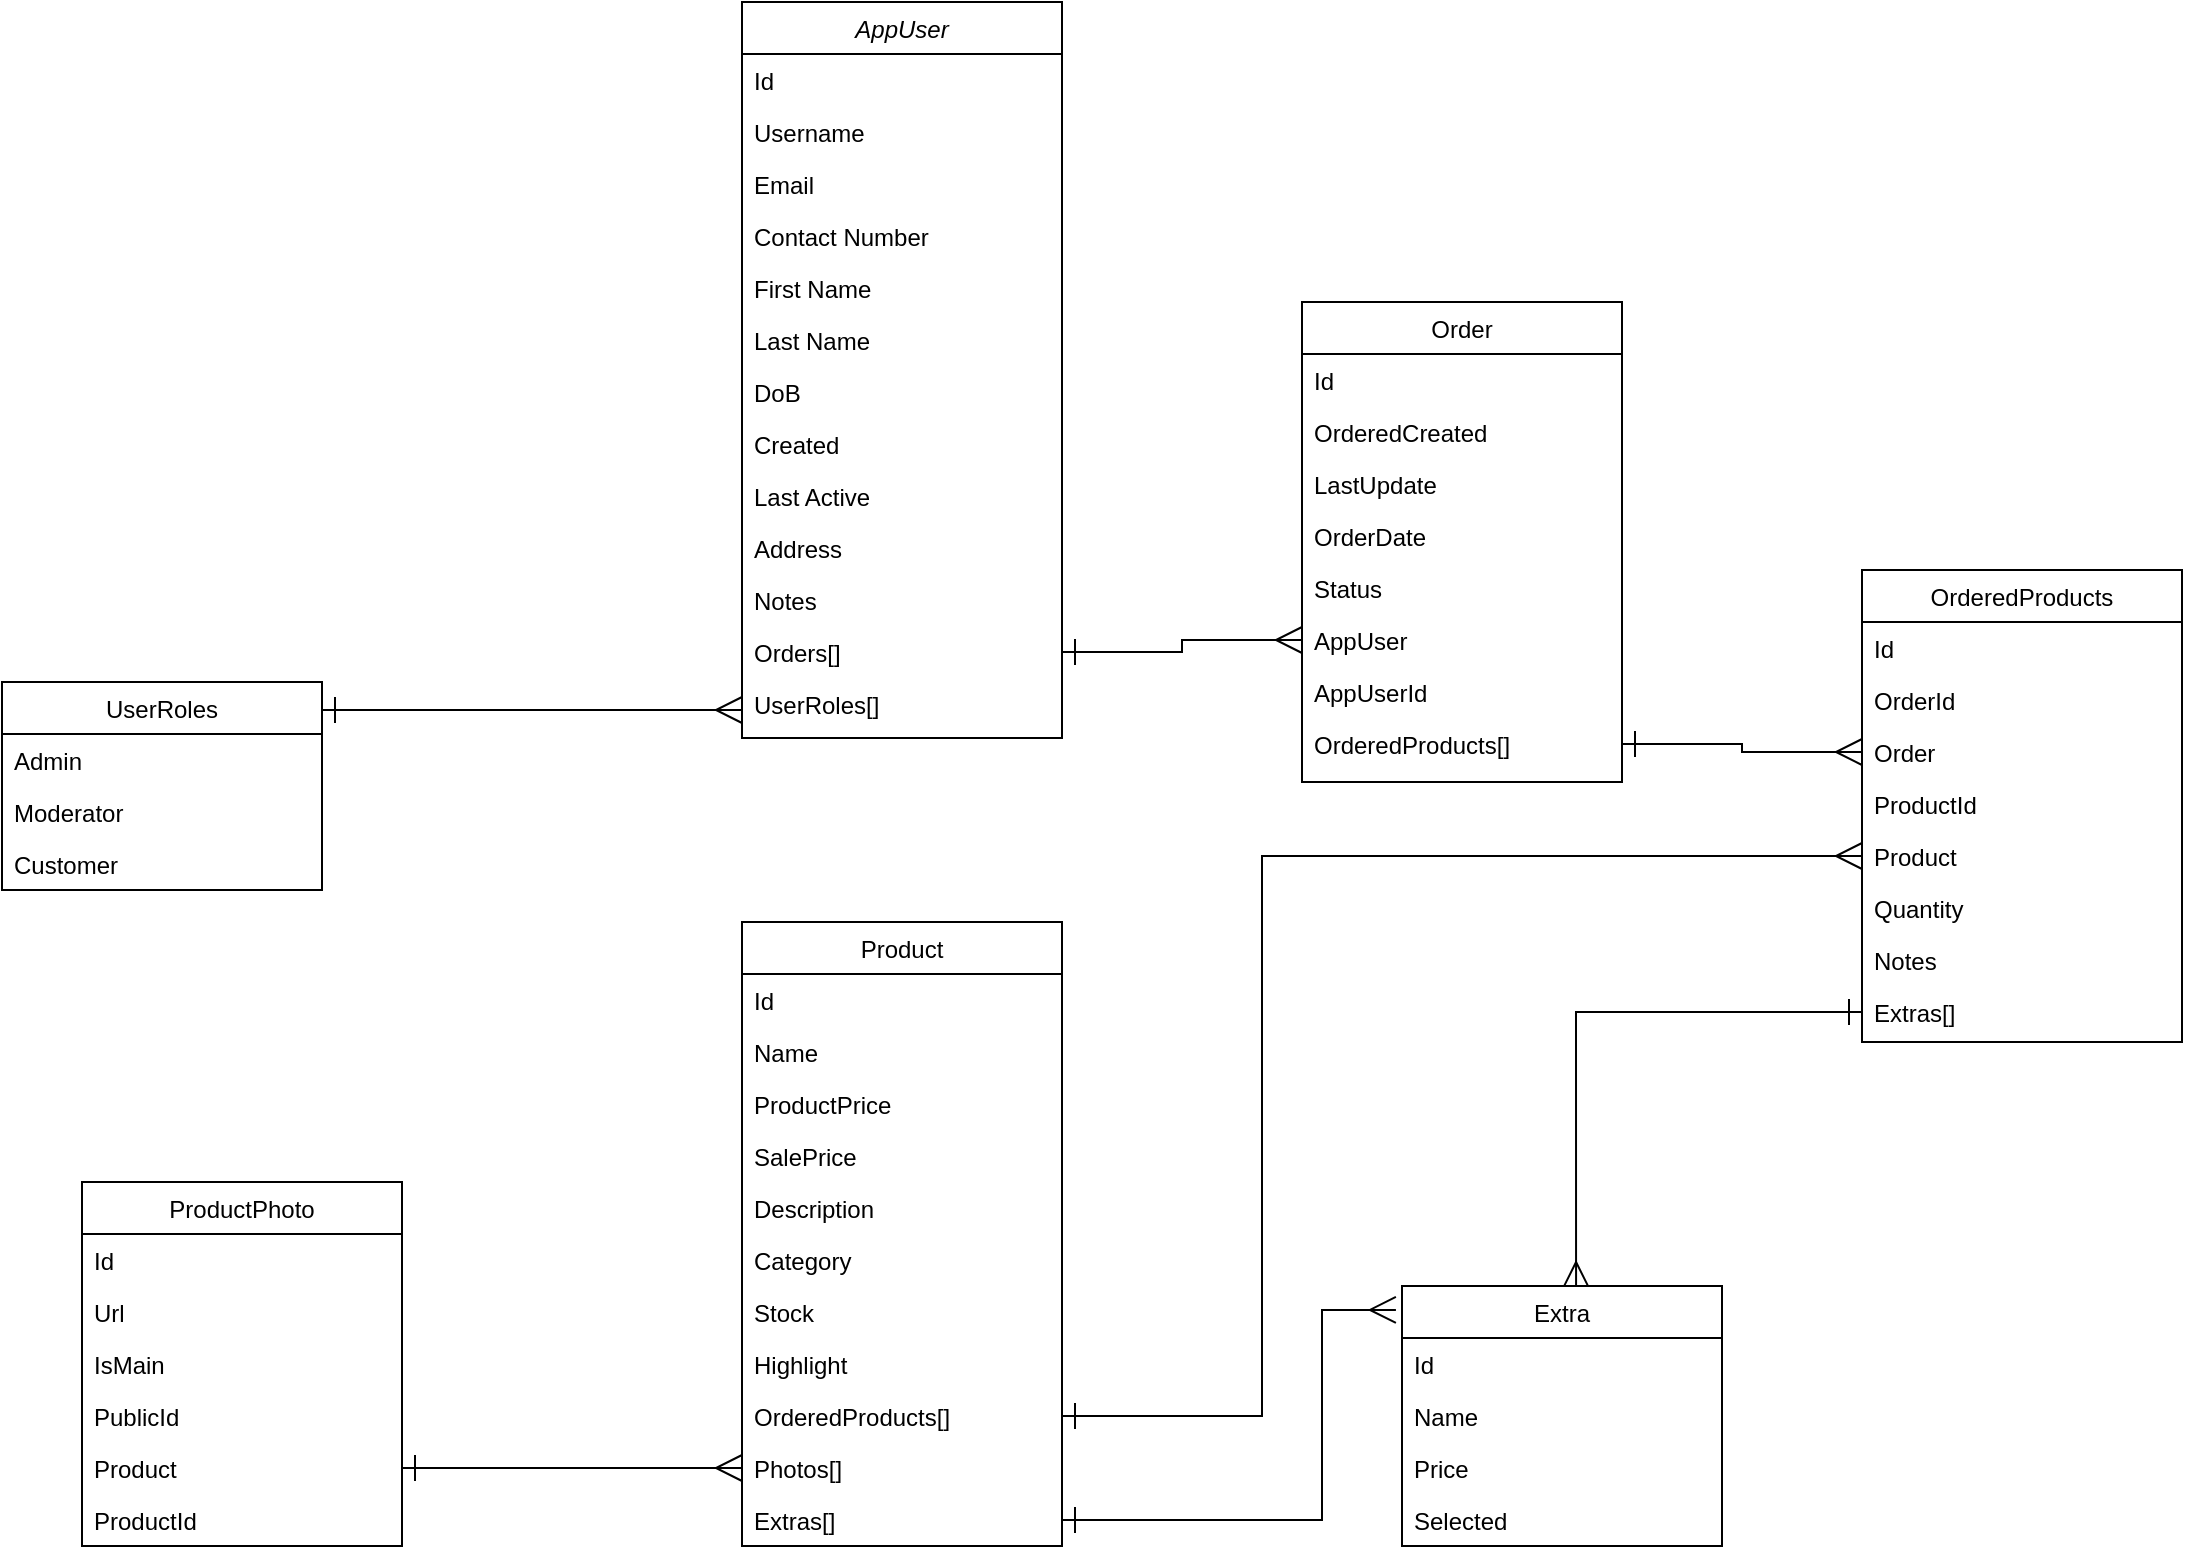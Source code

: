 <mxfile version="14.4.4" type="device"><diagram id="C5RBs43oDa-KdzZeNtuy" name="Page-1"><mxGraphModel dx="946" dy="557" grid="1" gridSize="10" guides="1" tooltips="1" connect="1" arrows="1" fold="1" page="1" pageScale="1" pageWidth="827" pageHeight="1169" math="0" shadow="0"><root><mxCell id="WIyWlLk6GJQsqaUBKTNV-0"/><mxCell id="WIyWlLk6GJQsqaUBKTNV-1" parent="WIyWlLk6GJQsqaUBKTNV-0"/><mxCell id="zkfFHV4jXpPFQw0GAbJ--12" value="" style="endArrow=ERmany;endFill=0;shadow=0;strokeWidth=1;rounded=0;edgeStyle=elbowEdgeStyle;elbow=vertical;startArrow=ERone;startFill=0;endSize=11;startSize=11;" parent="WIyWlLk6GJQsqaUBKTNV-1" source="zkfFHV4jXpPFQw0GAbJ--6" target="zkfFHV4jXpPFQw0GAbJ--0" edge="1"><mxGeometry width="160" relative="1" as="geometry"><mxPoint x="400" y="373" as="sourcePoint"/><mxPoint x="400" y="373" as="targetPoint"/></mxGeometry></mxCell><mxCell id="HR0y-eLRxOjNItZJOSBH-28" style="edgeStyle=orthogonalEdgeStyle;rounded=0;orthogonalLoop=1;jettySize=auto;html=1;exitX=1;exitY=0.5;exitDx=0;exitDy=0;entryX=0;entryY=0.5;entryDx=0;entryDy=0;startArrow=ERone;startFill=0;startSize=11;endArrow=ERmany;endFill=0;endSize=11;strokeColor=#000000;strokeWidth=1;" parent="WIyWlLk6GJQsqaUBKTNV-1" source="zkfFHV4jXpPFQw0GAbJ--25" target="HR0y-eLRxOjNItZJOSBH-16" edge="1"><mxGeometry relative="1" as="geometry"/></mxCell><mxCell id="HR0y-eLRxOjNItZJOSBH-44" style="edgeStyle=orthogonalEdgeStyle;rounded=0;orthogonalLoop=1;jettySize=auto;html=1;exitX=1;exitY=0.5;exitDx=0;exitDy=0;entryX=0;entryY=0.5;entryDx=0;entryDy=0;startArrow=ERone;startFill=0;startSize=11;endArrow=ERmany;endFill=0;endSize=11;strokeColor=#000000;strokeWidth=1;" parent="WIyWlLk6GJQsqaUBKTNV-1" source="HR0y-eLRxOjNItZJOSBH-40" target="HR0y-eLRxOjNItZJOSBH-19" edge="1"><mxGeometry relative="1" as="geometry"><Array as="points"><mxPoint x="680" y="767"/><mxPoint x="680" y="487"/></Array></mxGeometry></mxCell><mxCell id="HR0y-eLRxOjNItZJOSBH-57" style="edgeStyle=orthogonalEdgeStyle;rounded=0;orthogonalLoop=1;jettySize=auto;html=1;exitX=1;exitY=0.5;exitDx=0;exitDy=0;entryX=0;entryY=0.5;entryDx=0;entryDy=0;startArrow=ERone;startFill=0;startSize=11;endArrow=ERmany;endFill=0;endSize=11;strokeColor=#000000;strokeWidth=1;" parent="WIyWlLk6GJQsqaUBKTNV-1" source="HR0y-eLRxOjNItZJOSBH-50" target="HR0y-eLRxOjNItZJOSBH-42" edge="1"><mxGeometry relative="1" as="geometry"/></mxCell><mxCell id="HR0y-eLRxOjNItZJOSBH-65" style="edgeStyle=orthogonalEdgeStyle;rounded=0;orthogonalLoop=1;jettySize=auto;html=1;exitX=1;exitY=0.5;exitDx=0;exitDy=0;entryX=-0.019;entryY=0.092;entryDx=0;entryDy=0;entryPerimeter=0;startArrow=ERone;startFill=0;startSize=11;endArrow=ERmany;endFill=0;endSize=11;strokeColor=#000000;strokeWidth=1;" parent="WIyWlLk6GJQsqaUBKTNV-1" source="HR0y-eLRxOjNItZJOSBH-41" target="HR0y-eLRxOjNItZJOSBH-58" edge="1"><mxGeometry relative="1" as="geometry"><Array as="points"><mxPoint x="710" y="819"/><mxPoint x="710" y="714"/></Array></mxGeometry></mxCell><mxCell id="HR0y-eLRxOjNItZJOSBH-66" style="edgeStyle=orthogonalEdgeStyle;rounded=0;orthogonalLoop=1;jettySize=auto;html=1;exitX=0;exitY=0.5;exitDx=0;exitDy=0;entryX=0.544;entryY=0.008;entryDx=0;entryDy=0;entryPerimeter=0;startArrow=ERone;startFill=0;startSize=11;endArrow=ERmany;endFill=0;endSize=11;strokeColor=#000000;strokeWidth=1;" parent="WIyWlLk6GJQsqaUBKTNV-1" source="HR0y-eLRxOjNItZJOSBH-30" target="HR0y-eLRxOjNItZJOSBH-58" edge="1"><mxGeometry relative="1" as="geometry"/></mxCell><mxCell id="zkfFHV4jXpPFQw0GAbJ--0" value="AppUser" style="swimlane;fontStyle=2;align=center;verticalAlign=top;childLayout=stackLayout;horizontal=1;startSize=26;horizontalStack=0;resizeParent=1;resizeLast=0;collapsible=1;marginBottom=0;rounded=0;shadow=0;strokeWidth=1;" parent="WIyWlLk6GJQsqaUBKTNV-1" vertex="1"><mxGeometry x="420" y="60" width="160" height="368" as="geometry"><mxRectangle x="230" y="140" width="160" height="26" as="alternateBounds"/></mxGeometry></mxCell><mxCell id="zkfFHV4jXpPFQw0GAbJ--1" value="Id" style="text;align=left;verticalAlign=top;spacingLeft=4;spacingRight=4;overflow=hidden;rotatable=0;points=[[0,0.5],[1,0.5]];portConstraint=eastwest;" parent="zkfFHV4jXpPFQw0GAbJ--0" vertex="1"><mxGeometry y="26" width="160" height="26" as="geometry"/></mxCell><mxCell id="HR0y-eLRxOjNItZJOSBH-10" value="Username" style="text;align=left;verticalAlign=top;spacingLeft=4;spacingRight=4;overflow=hidden;rotatable=0;points=[[0,0.5],[1,0.5]];portConstraint=eastwest;" parent="zkfFHV4jXpPFQw0GAbJ--0" vertex="1"><mxGeometry y="52" width="160" height="26" as="geometry"/></mxCell><mxCell id="zkfFHV4jXpPFQw0GAbJ--3" value="Email" style="text;align=left;verticalAlign=top;spacingLeft=4;spacingRight=4;overflow=hidden;rotatable=0;points=[[0,0.5],[1,0.5]];portConstraint=eastwest;rounded=0;shadow=0;html=0;" parent="zkfFHV4jXpPFQw0GAbJ--0" vertex="1"><mxGeometry y="78" width="160" height="26" as="geometry"/></mxCell><mxCell id="zkfFHV4jXpPFQw0GAbJ--2" value="Contact Number" style="text;align=left;verticalAlign=top;spacingLeft=4;spacingRight=4;overflow=hidden;rotatable=0;points=[[0,0.5],[1,0.5]];portConstraint=eastwest;rounded=0;shadow=0;html=0;" parent="zkfFHV4jXpPFQw0GAbJ--0" vertex="1"><mxGeometry y="104" width="160" height="26" as="geometry"/></mxCell><mxCell id="HR0y-eLRxOjNItZJOSBH-0" value="First Name" style="text;align=left;verticalAlign=top;spacingLeft=4;spacingRight=4;overflow=hidden;rotatable=0;points=[[0,0.5],[1,0.5]];portConstraint=eastwest;rounded=0;shadow=0;html=0;" parent="zkfFHV4jXpPFQw0GAbJ--0" vertex="1"><mxGeometry y="130" width="160" height="26" as="geometry"/></mxCell><mxCell id="HR0y-eLRxOjNItZJOSBH-1" value="Last Name" style="text;align=left;verticalAlign=top;spacingLeft=4;spacingRight=4;overflow=hidden;rotatable=0;points=[[0,0.5],[1,0.5]];portConstraint=eastwest;rounded=0;shadow=0;html=0;" parent="zkfFHV4jXpPFQw0GAbJ--0" vertex="1"><mxGeometry y="156" width="160" height="26" as="geometry"/></mxCell><mxCell id="HR0y-eLRxOjNItZJOSBH-5" value="DoB" style="text;align=left;verticalAlign=top;spacingLeft=4;spacingRight=4;overflow=hidden;rotatable=0;points=[[0,0.5],[1,0.5]];portConstraint=eastwest;rounded=0;shadow=0;html=0;" parent="zkfFHV4jXpPFQw0GAbJ--0" vertex="1"><mxGeometry y="182" width="160" height="26" as="geometry"/></mxCell><mxCell id="HR0y-eLRxOjNItZJOSBH-2" value="Created" style="text;align=left;verticalAlign=top;spacingLeft=4;spacingRight=4;overflow=hidden;rotatable=0;points=[[0,0.5],[1,0.5]];portConstraint=eastwest;rounded=0;shadow=0;html=0;" parent="zkfFHV4jXpPFQw0GAbJ--0" vertex="1"><mxGeometry y="208" width="160" height="26" as="geometry"/></mxCell><mxCell id="HR0y-eLRxOjNItZJOSBH-3" value="Last Active" style="text;align=left;verticalAlign=top;spacingLeft=4;spacingRight=4;overflow=hidden;rotatable=0;points=[[0,0.5],[1,0.5]];portConstraint=eastwest;rounded=0;shadow=0;html=0;" parent="zkfFHV4jXpPFQw0GAbJ--0" vertex="1"><mxGeometry y="234" width="160" height="26" as="geometry"/></mxCell><mxCell id="HR0y-eLRxOjNItZJOSBH-4" value="Address" style="text;align=left;verticalAlign=top;spacingLeft=4;spacingRight=4;overflow=hidden;rotatable=0;points=[[0,0.5],[1,0.5]];portConstraint=eastwest;rounded=0;shadow=0;html=0;" parent="zkfFHV4jXpPFQw0GAbJ--0" vertex="1"><mxGeometry y="260" width="160" height="26" as="geometry"/></mxCell><mxCell id="HR0y-eLRxOjNItZJOSBH-6" value="Notes" style="text;align=left;verticalAlign=top;spacingLeft=4;spacingRight=4;overflow=hidden;rotatable=0;points=[[0,0.5],[1,0.5]];portConstraint=eastwest;rounded=0;shadow=0;html=0;" parent="zkfFHV4jXpPFQw0GAbJ--0" vertex="1"><mxGeometry y="286" width="160" height="26" as="geometry"/></mxCell><mxCell id="HR0y-eLRxOjNItZJOSBH-7" value="Orders[]" style="text;align=left;verticalAlign=top;spacingLeft=4;spacingRight=4;overflow=hidden;rotatable=0;points=[[0,0.5],[1,0.5]];portConstraint=eastwest;rounded=0;shadow=0;html=0;" parent="zkfFHV4jXpPFQw0GAbJ--0" vertex="1"><mxGeometry y="312" width="160" height="26" as="geometry"/></mxCell><mxCell id="HR0y-eLRxOjNItZJOSBH-8" value="UserRoles[]" style="text;align=left;verticalAlign=top;spacingLeft=4;spacingRight=4;overflow=hidden;rotatable=0;points=[[0,0.5],[1,0.5]];portConstraint=eastwest;rounded=0;shadow=0;html=0;" parent="zkfFHV4jXpPFQw0GAbJ--0" vertex="1"><mxGeometry y="338" width="160" height="26" as="geometry"/></mxCell><mxCell id="zkfFHV4jXpPFQw0GAbJ--6" value="UserRoles" style="swimlane;fontStyle=0;align=center;verticalAlign=top;childLayout=stackLayout;horizontal=1;startSize=26;horizontalStack=0;resizeParent=1;resizeLast=0;collapsible=1;marginBottom=0;rounded=0;shadow=0;strokeWidth=1;" parent="WIyWlLk6GJQsqaUBKTNV-1" vertex="1"><mxGeometry x="50" y="400" width="160" height="104" as="geometry"><mxRectangle x="130" y="380" width="160" height="26" as="alternateBounds"/></mxGeometry></mxCell><mxCell id="zkfFHV4jXpPFQw0GAbJ--7" value="Admin" style="text;align=left;verticalAlign=top;spacingLeft=4;spacingRight=4;overflow=hidden;rotatable=0;points=[[0,0.5],[1,0.5]];portConstraint=eastwest;" parent="zkfFHV4jXpPFQw0GAbJ--6" vertex="1"><mxGeometry y="26" width="160" height="26" as="geometry"/></mxCell><mxCell id="zkfFHV4jXpPFQw0GAbJ--8" value="Moderator" style="text;align=left;verticalAlign=top;spacingLeft=4;spacingRight=4;overflow=hidden;rotatable=0;points=[[0,0.5],[1,0.5]];portConstraint=eastwest;rounded=0;shadow=0;html=0;" parent="zkfFHV4jXpPFQw0GAbJ--6" vertex="1"><mxGeometry y="52" width="160" height="26" as="geometry"/></mxCell><mxCell id="zkfFHV4jXpPFQw0GAbJ--10" value="Customer" style="text;align=left;verticalAlign=top;spacingLeft=4;spacingRight=4;overflow=hidden;rotatable=0;points=[[0,0.5],[1,0.5]];portConstraint=eastwest;fontStyle=0" parent="zkfFHV4jXpPFQw0GAbJ--6" vertex="1"><mxGeometry y="78" width="160" height="26" as="geometry"/></mxCell><mxCell id="zkfFHV4jXpPFQw0GAbJ--17" value="Order" style="swimlane;fontStyle=0;align=center;verticalAlign=top;childLayout=stackLayout;horizontal=1;startSize=26;horizontalStack=0;resizeParent=1;resizeLast=0;collapsible=1;marginBottom=0;rounded=0;shadow=0;strokeWidth=1;" parent="WIyWlLk6GJQsqaUBKTNV-1" vertex="1"><mxGeometry x="700" y="210" width="160" height="240" as="geometry"><mxRectangle x="550" y="140" width="160" height="26" as="alternateBounds"/></mxGeometry></mxCell><mxCell id="zkfFHV4jXpPFQw0GAbJ--18" value="Id" style="text;align=left;verticalAlign=top;spacingLeft=4;spacingRight=4;overflow=hidden;rotatable=0;points=[[0,0.5],[1,0.5]];portConstraint=eastwest;" parent="zkfFHV4jXpPFQw0GAbJ--17" vertex="1"><mxGeometry y="26" width="160" height="26" as="geometry"/></mxCell><mxCell id="zkfFHV4jXpPFQw0GAbJ--19" value="OrderedCreated" style="text;align=left;verticalAlign=top;spacingLeft=4;spacingRight=4;overflow=hidden;rotatable=0;points=[[0,0.5],[1,0.5]];portConstraint=eastwest;rounded=0;shadow=0;html=0;" parent="zkfFHV4jXpPFQw0GAbJ--17" vertex="1"><mxGeometry y="52" width="160" height="26" as="geometry"/></mxCell><mxCell id="FrRKxfFvUBb-EI-mKE_q-1" value="LastUpdate" style="text;align=left;verticalAlign=top;spacingLeft=4;spacingRight=4;overflow=hidden;rotatable=0;points=[[0,0.5],[1,0.5]];portConstraint=eastwest;rounded=0;shadow=0;html=0;" vertex="1" parent="zkfFHV4jXpPFQw0GAbJ--17"><mxGeometry y="78" width="160" height="26" as="geometry"/></mxCell><mxCell id="zkfFHV4jXpPFQw0GAbJ--20" value="OrderDate" style="text;align=left;verticalAlign=top;spacingLeft=4;spacingRight=4;overflow=hidden;rotatable=0;points=[[0,0.5],[1,0.5]];portConstraint=eastwest;rounded=0;shadow=0;html=0;" parent="zkfFHV4jXpPFQw0GAbJ--17" vertex="1"><mxGeometry y="104" width="160" height="26" as="geometry"/></mxCell><mxCell id="zkfFHV4jXpPFQw0GAbJ--21" value="Status" style="text;align=left;verticalAlign=top;spacingLeft=4;spacingRight=4;overflow=hidden;rotatable=0;points=[[0,0.5],[1,0.5]];portConstraint=eastwest;rounded=0;shadow=0;html=0;" parent="zkfFHV4jXpPFQw0GAbJ--17" vertex="1"><mxGeometry y="130" width="160" height="26" as="geometry"/></mxCell><mxCell id="zkfFHV4jXpPFQw0GAbJ--22" value="AppUser" style="text;align=left;verticalAlign=top;spacingLeft=4;spacingRight=4;overflow=hidden;rotatable=0;points=[[0,0.5],[1,0.5]];portConstraint=eastwest;rounded=0;shadow=0;html=0;" parent="zkfFHV4jXpPFQw0GAbJ--17" vertex="1"><mxGeometry y="156" width="160" height="26" as="geometry"/></mxCell><mxCell id="zkfFHV4jXpPFQw0GAbJ--24" value="AppUserId" style="text;align=left;verticalAlign=top;spacingLeft=4;spacingRight=4;overflow=hidden;rotatable=0;points=[[0,0.5],[1,0.5]];portConstraint=eastwest;" parent="zkfFHV4jXpPFQw0GAbJ--17" vertex="1"><mxGeometry y="182" width="160" height="26" as="geometry"/></mxCell><mxCell id="zkfFHV4jXpPFQw0GAbJ--25" value="OrderedProducts[]" style="text;align=left;verticalAlign=top;spacingLeft=4;spacingRight=4;overflow=hidden;rotatable=0;points=[[0,0.5],[1,0.5]];portConstraint=eastwest;" parent="zkfFHV4jXpPFQw0GAbJ--17" vertex="1"><mxGeometry y="208" width="160" height="26" as="geometry"/></mxCell><mxCell id="HR0y-eLRxOjNItZJOSBH-13" value="OrderedProducts" style="swimlane;fontStyle=0;align=center;verticalAlign=top;childLayout=stackLayout;horizontal=1;startSize=26;horizontalStack=0;resizeParent=1;resizeLast=0;collapsible=1;marginBottom=0;rounded=0;shadow=0;strokeWidth=1;" parent="WIyWlLk6GJQsqaUBKTNV-1" vertex="1"><mxGeometry x="980" y="344" width="160" height="236" as="geometry"><mxRectangle x="550" y="140" width="160" height="26" as="alternateBounds"/></mxGeometry></mxCell><mxCell id="HR0y-eLRxOjNItZJOSBH-14" value="Id" style="text;align=left;verticalAlign=top;spacingLeft=4;spacingRight=4;overflow=hidden;rotatable=0;points=[[0,0.5],[1,0.5]];portConstraint=eastwest;" parent="HR0y-eLRxOjNItZJOSBH-13" vertex="1"><mxGeometry y="26" width="160" height="26" as="geometry"/></mxCell><mxCell id="HR0y-eLRxOjNItZJOSBH-15" value="OrderId" style="text;align=left;verticalAlign=top;spacingLeft=4;spacingRight=4;overflow=hidden;rotatable=0;points=[[0,0.5],[1,0.5]];portConstraint=eastwest;rounded=0;shadow=0;html=0;" parent="HR0y-eLRxOjNItZJOSBH-13" vertex="1"><mxGeometry y="52" width="160" height="26" as="geometry"/></mxCell><mxCell id="HR0y-eLRxOjNItZJOSBH-16" value="Order" style="text;align=left;verticalAlign=top;spacingLeft=4;spacingRight=4;overflow=hidden;rotatable=0;points=[[0,0.5],[1,0.5]];portConstraint=eastwest;rounded=0;shadow=0;html=0;" parent="HR0y-eLRxOjNItZJOSBH-13" vertex="1"><mxGeometry y="78" width="160" height="26" as="geometry"/></mxCell><mxCell id="HR0y-eLRxOjNItZJOSBH-18" value="ProductId" style="text;align=left;verticalAlign=top;spacingLeft=4;spacingRight=4;overflow=hidden;rotatable=0;points=[[0,0.5],[1,0.5]];portConstraint=eastwest;rounded=0;shadow=0;html=0;" parent="HR0y-eLRxOjNItZJOSBH-13" vertex="1"><mxGeometry y="104" width="160" height="26" as="geometry"/></mxCell><mxCell id="HR0y-eLRxOjNItZJOSBH-19" value="Product" style="text;align=left;verticalAlign=top;spacingLeft=4;spacingRight=4;overflow=hidden;rotatable=0;points=[[0,0.5],[1,0.5]];portConstraint=eastwest;" parent="HR0y-eLRxOjNItZJOSBH-13" vertex="1"><mxGeometry y="130" width="160" height="26" as="geometry"/></mxCell><mxCell id="HR0y-eLRxOjNItZJOSBH-20" value="Quantity" style="text;align=left;verticalAlign=top;spacingLeft=4;spacingRight=4;overflow=hidden;rotatable=0;points=[[0,0.5],[1,0.5]];portConstraint=eastwest;" parent="HR0y-eLRxOjNItZJOSBH-13" vertex="1"><mxGeometry y="156" width="160" height="26" as="geometry"/></mxCell><mxCell id="HR0y-eLRxOjNItZJOSBH-29" value="Notes" style="text;align=left;verticalAlign=top;spacingLeft=4;spacingRight=4;overflow=hidden;rotatable=0;points=[[0,0.5],[1,0.5]];portConstraint=eastwest;" parent="HR0y-eLRxOjNItZJOSBH-13" vertex="1"><mxGeometry y="182" width="160" height="26" as="geometry"/></mxCell><mxCell id="HR0y-eLRxOjNItZJOSBH-30" value="Extras[]" style="text;align=left;verticalAlign=top;spacingLeft=4;spacingRight=4;overflow=hidden;rotatable=0;points=[[0,0.5],[1,0.5]];portConstraint=eastwest;" parent="HR0y-eLRxOjNItZJOSBH-13" vertex="1"><mxGeometry y="208" width="160" height="26" as="geometry"/></mxCell><mxCell id="HR0y-eLRxOjNItZJOSBH-31" value="Product" style="swimlane;fontStyle=0;align=center;verticalAlign=top;childLayout=stackLayout;horizontal=1;startSize=26;horizontalStack=0;resizeParent=1;resizeLast=0;collapsible=1;marginBottom=0;rounded=0;shadow=0;strokeWidth=1;" parent="WIyWlLk6GJQsqaUBKTNV-1" vertex="1"><mxGeometry x="420" y="520" width="160" height="312" as="geometry"><mxRectangle x="550" y="140" width="160" height="26" as="alternateBounds"/></mxGeometry></mxCell><mxCell id="HR0y-eLRxOjNItZJOSBH-32" value="Id" style="text;align=left;verticalAlign=top;spacingLeft=4;spacingRight=4;overflow=hidden;rotatable=0;points=[[0,0.5],[1,0.5]];portConstraint=eastwest;" parent="HR0y-eLRxOjNItZJOSBH-31" vertex="1"><mxGeometry y="26" width="160" height="26" as="geometry"/></mxCell><mxCell id="HR0y-eLRxOjNItZJOSBH-33" value="Name" style="text;align=left;verticalAlign=top;spacingLeft=4;spacingRight=4;overflow=hidden;rotatable=0;points=[[0,0.5],[1,0.5]];portConstraint=eastwest;rounded=0;shadow=0;html=0;" parent="HR0y-eLRxOjNItZJOSBH-31" vertex="1"><mxGeometry y="52" width="160" height="26" as="geometry"/></mxCell><mxCell id="HR0y-eLRxOjNItZJOSBH-34" value="ProductPrice" style="text;align=left;verticalAlign=top;spacingLeft=4;spacingRight=4;overflow=hidden;rotatable=0;points=[[0,0.5],[1,0.5]];portConstraint=eastwest;rounded=0;shadow=0;html=0;" parent="HR0y-eLRxOjNItZJOSBH-31" vertex="1"><mxGeometry y="78" width="160" height="26" as="geometry"/></mxCell><mxCell id="HR0y-eLRxOjNItZJOSBH-35" value="SalePrice" style="text;align=left;verticalAlign=top;spacingLeft=4;spacingRight=4;overflow=hidden;rotatable=0;points=[[0,0.5],[1,0.5]];portConstraint=eastwest;rounded=0;shadow=0;html=0;" parent="HR0y-eLRxOjNItZJOSBH-31" vertex="1"><mxGeometry y="104" width="160" height="26" as="geometry"/></mxCell><mxCell id="HR0y-eLRxOjNItZJOSBH-36" value="Description" style="text;align=left;verticalAlign=top;spacingLeft=4;spacingRight=4;overflow=hidden;rotatable=0;points=[[0,0.5],[1,0.5]];portConstraint=eastwest;" parent="HR0y-eLRxOjNItZJOSBH-31" vertex="1"><mxGeometry y="130" width="160" height="26" as="geometry"/></mxCell><mxCell id="HR0y-eLRxOjNItZJOSBH-37" value="Category" style="text;align=left;verticalAlign=top;spacingLeft=4;spacingRight=4;overflow=hidden;rotatable=0;points=[[0,0.5],[1,0.5]];portConstraint=eastwest;" parent="HR0y-eLRxOjNItZJOSBH-31" vertex="1"><mxGeometry y="156" width="160" height="26" as="geometry"/></mxCell><mxCell id="HR0y-eLRxOjNItZJOSBH-38" value="Stock" style="text;align=left;verticalAlign=top;spacingLeft=4;spacingRight=4;overflow=hidden;rotatable=0;points=[[0,0.5],[1,0.5]];portConstraint=eastwest;" parent="HR0y-eLRxOjNItZJOSBH-31" vertex="1"><mxGeometry y="182" width="160" height="26" as="geometry"/></mxCell><mxCell id="HR0y-eLRxOjNItZJOSBH-39" value="Highlight" style="text;align=left;verticalAlign=top;spacingLeft=4;spacingRight=4;overflow=hidden;rotatable=0;points=[[0,0.5],[1,0.5]];portConstraint=eastwest;" parent="HR0y-eLRxOjNItZJOSBH-31" vertex="1"><mxGeometry y="208" width="160" height="26" as="geometry"/></mxCell><mxCell id="HR0y-eLRxOjNItZJOSBH-40" value="OrderedProducts[]" style="text;align=left;verticalAlign=top;spacingLeft=4;spacingRight=4;overflow=hidden;rotatable=0;points=[[0,0.5],[1,0.5]];portConstraint=eastwest;" parent="HR0y-eLRxOjNItZJOSBH-31" vertex="1"><mxGeometry y="234" width="160" height="26" as="geometry"/></mxCell><mxCell id="HR0y-eLRxOjNItZJOSBH-42" value="Photos[]" style="text;align=left;verticalAlign=top;spacingLeft=4;spacingRight=4;overflow=hidden;rotatable=0;points=[[0,0.5],[1,0.5]];portConstraint=eastwest;" parent="HR0y-eLRxOjNItZJOSBH-31" vertex="1"><mxGeometry y="260" width="160" height="26" as="geometry"/></mxCell><mxCell id="HR0y-eLRxOjNItZJOSBH-41" value="Extras[]" style="text;align=left;verticalAlign=top;spacingLeft=4;spacingRight=4;overflow=hidden;rotatable=0;points=[[0,0.5],[1,0.5]];portConstraint=eastwest;" parent="HR0y-eLRxOjNItZJOSBH-31" vertex="1"><mxGeometry y="286" width="160" height="26" as="geometry"/></mxCell><mxCell id="HR0y-eLRxOjNItZJOSBH-45" value="ProductPhoto" style="swimlane;fontStyle=0;align=center;verticalAlign=top;childLayout=stackLayout;horizontal=1;startSize=26;horizontalStack=0;resizeParent=1;resizeLast=0;collapsible=1;marginBottom=0;rounded=0;shadow=0;strokeWidth=1;" parent="WIyWlLk6GJQsqaUBKTNV-1" vertex="1"><mxGeometry x="90" y="650" width="160" height="182" as="geometry"><mxRectangle x="550" y="140" width="160" height="26" as="alternateBounds"/></mxGeometry></mxCell><mxCell id="HR0y-eLRxOjNItZJOSBH-46" value="Id" style="text;align=left;verticalAlign=top;spacingLeft=4;spacingRight=4;overflow=hidden;rotatable=0;points=[[0,0.5],[1,0.5]];portConstraint=eastwest;" parent="HR0y-eLRxOjNItZJOSBH-45" vertex="1"><mxGeometry y="26" width="160" height="26" as="geometry"/></mxCell><mxCell id="HR0y-eLRxOjNItZJOSBH-47" value="Url" style="text;align=left;verticalAlign=top;spacingLeft=4;spacingRight=4;overflow=hidden;rotatable=0;points=[[0,0.5],[1,0.5]];portConstraint=eastwest;rounded=0;shadow=0;html=0;" parent="HR0y-eLRxOjNItZJOSBH-45" vertex="1"><mxGeometry y="52" width="160" height="26" as="geometry"/></mxCell><mxCell id="HR0y-eLRxOjNItZJOSBH-48" value="IsMain" style="text;align=left;verticalAlign=top;spacingLeft=4;spacingRight=4;overflow=hidden;rotatable=0;points=[[0,0.5],[1,0.5]];portConstraint=eastwest;rounded=0;shadow=0;html=0;" parent="HR0y-eLRxOjNItZJOSBH-45" vertex="1"><mxGeometry y="78" width="160" height="26" as="geometry"/></mxCell><mxCell id="HR0y-eLRxOjNItZJOSBH-49" value="PublicId" style="text;align=left;verticalAlign=top;spacingLeft=4;spacingRight=4;overflow=hidden;rotatable=0;points=[[0,0.5],[1,0.5]];portConstraint=eastwest;rounded=0;shadow=0;html=0;" parent="HR0y-eLRxOjNItZJOSBH-45" vertex="1"><mxGeometry y="104" width="160" height="26" as="geometry"/></mxCell><mxCell id="HR0y-eLRxOjNItZJOSBH-50" value="Product" style="text;align=left;verticalAlign=top;spacingLeft=4;spacingRight=4;overflow=hidden;rotatable=0;points=[[0,0.5],[1,0.5]];portConstraint=eastwest;" parent="HR0y-eLRxOjNItZJOSBH-45" vertex="1"><mxGeometry y="130" width="160" height="26" as="geometry"/></mxCell><mxCell id="HR0y-eLRxOjNItZJOSBH-51" value="ProductId" style="text;align=left;verticalAlign=top;spacingLeft=4;spacingRight=4;overflow=hidden;rotatable=0;points=[[0,0.5],[1,0.5]];portConstraint=eastwest;" parent="HR0y-eLRxOjNItZJOSBH-45" vertex="1"><mxGeometry y="156" width="160" height="26" as="geometry"/></mxCell><mxCell id="HR0y-eLRxOjNItZJOSBH-58" value="Extra" style="swimlane;fontStyle=0;align=center;verticalAlign=top;childLayout=stackLayout;horizontal=1;startSize=26;horizontalStack=0;resizeParent=1;resizeLast=0;collapsible=1;marginBottom=0;rounded=0;shadow=0;strokeWidth=1;" parent="WIyWlLk6GJQsqaUBKTNV-1" vertex="1"><mxGeometry x="750" y="702" width="160" height="130" as="geometry"><mxRectangle x="550" y="140" width="160" height="26" as="alternateBounds"/></mxGeometry></mxCell><mxCell id="HR0y-eLRxOjNItZJOSBH-59" value="Id" style="text;align=left;verticalAlign=top;spacingLeft=4;spacingRight=4;overflow=hidden;rotatable=0;points=[[0,0.5],[1,0.5]];portConstraint=eastwest;" parent="HR0y-eLRxOjNItZJOSBH-58" vertex="1"><mxGeometry y="26" width="160" height="26" as="geometry"/></mxCell><mxCell id="HR0y-eLRxOjNItZJOSBH-60" value="Name" style="text;align=left;verticalAlign=top;spacingLeft=4;spacingRight=4;overflow=hidden;rotatable=0;points=[[0,0.5],[1,0.5]];portConstraint=eastwest;rounded=0;shadow=0;html=0;" parent="HR0y-eLRxOjNItZJOSBH-58" vertex="1"><mxGeometry y="52" width="160" height="26" as="geometry"/></mxCell><mxCell id="HR0y-eLRxOjNItZJOSBH-61" value="Price" style="text;align=left;verticalAlign=top;spacingLeft=4;spacingRight=4;overflow=hidden;rotatable=0;points=[[0,0.5],[1,0.5]];portConstraint=eastwest;rounded=0;shadow=0;html=0;" parent="HR0y-eLRxOjNItZJOSBH-58" vertex="1"><mxGeometry y="78" width="160" height="26" as="geometry"/></mxCell><mxCell id="HR0y-eLRxOjNItZJOSBH-62" value="Selected" style="text;align=left;verticalAlign=top;spacingLeft=4;spacingRight=4;overflow=hidden;rotatable=0;points=[[0,0.5],[1,0.5]];portConstraint=eastwest;rounded=0;shadow=0;html=0;" parent="HR0y-eLRxOjNItZJOSBH-58" vertex="1"><mxGeometry y="104" width="160" height="26" as="geometry"/></mxCell><mxCell id="HR0y-eLRxOjNItZJOSBH-67" style="edgeStyle=orthogonalEdgeStyle;rounded=0;orthogonalLoop=1;jettySize=auto;html=1;exitX=1;exitY=0.5;exitDx=0;exitDy=0;entryX=0;entryY=0.5;entryDx=0;entryDy=0;startArrow=ERone;startFill=0;startSize=11;endArrow=ERmany;endFill=0;endSize=11;strokeColor=#000000;strokeWidth=1;" parent="WIyWlLk6GJQsqaUBKTNV-1" source="HR0y-eLRxOjNItZJOSBH-7" target="zkfFHV4jXpPFQw0GAbJ--22" edge="1"><mxGeometry relative="1" as="geometry"/></mxCell></root></mxGraphModel></diagram></mxfile>